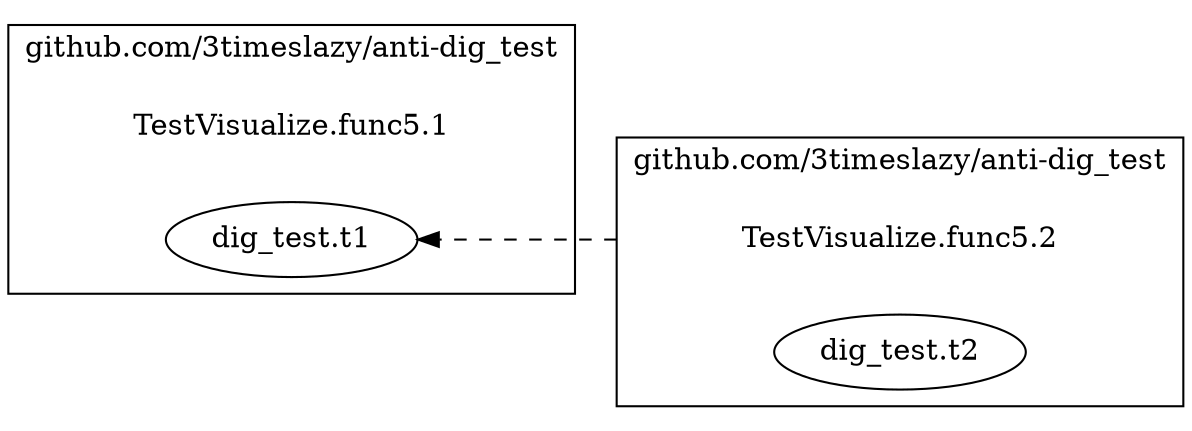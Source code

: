 digraph {
	rankdir=RL;
	graph [compound=true];
	
		subgraph cluster_0 {
			label = "github.com/3timeslazy/anti-dig_test";
			constructor_0 [shape=plaintext label="TestVisualize.func5.1"];
			
			"dig_test.t1" [label=<dig_test.t1>];
			
		}
		
		
		subgraph cluster_1 {
			label = "github.com/3timeslazy/anti-dig_test";
			constructor_1 [shape=plaintext label="TestVisualize.func5.2"];
			
			"dig_test.t2" [label=<dig_test.t2>];
			
		}
		
			constructor_1 -> "dig_test.t1" [ltail=cluster_1 style=dashed];
		
		
	
}